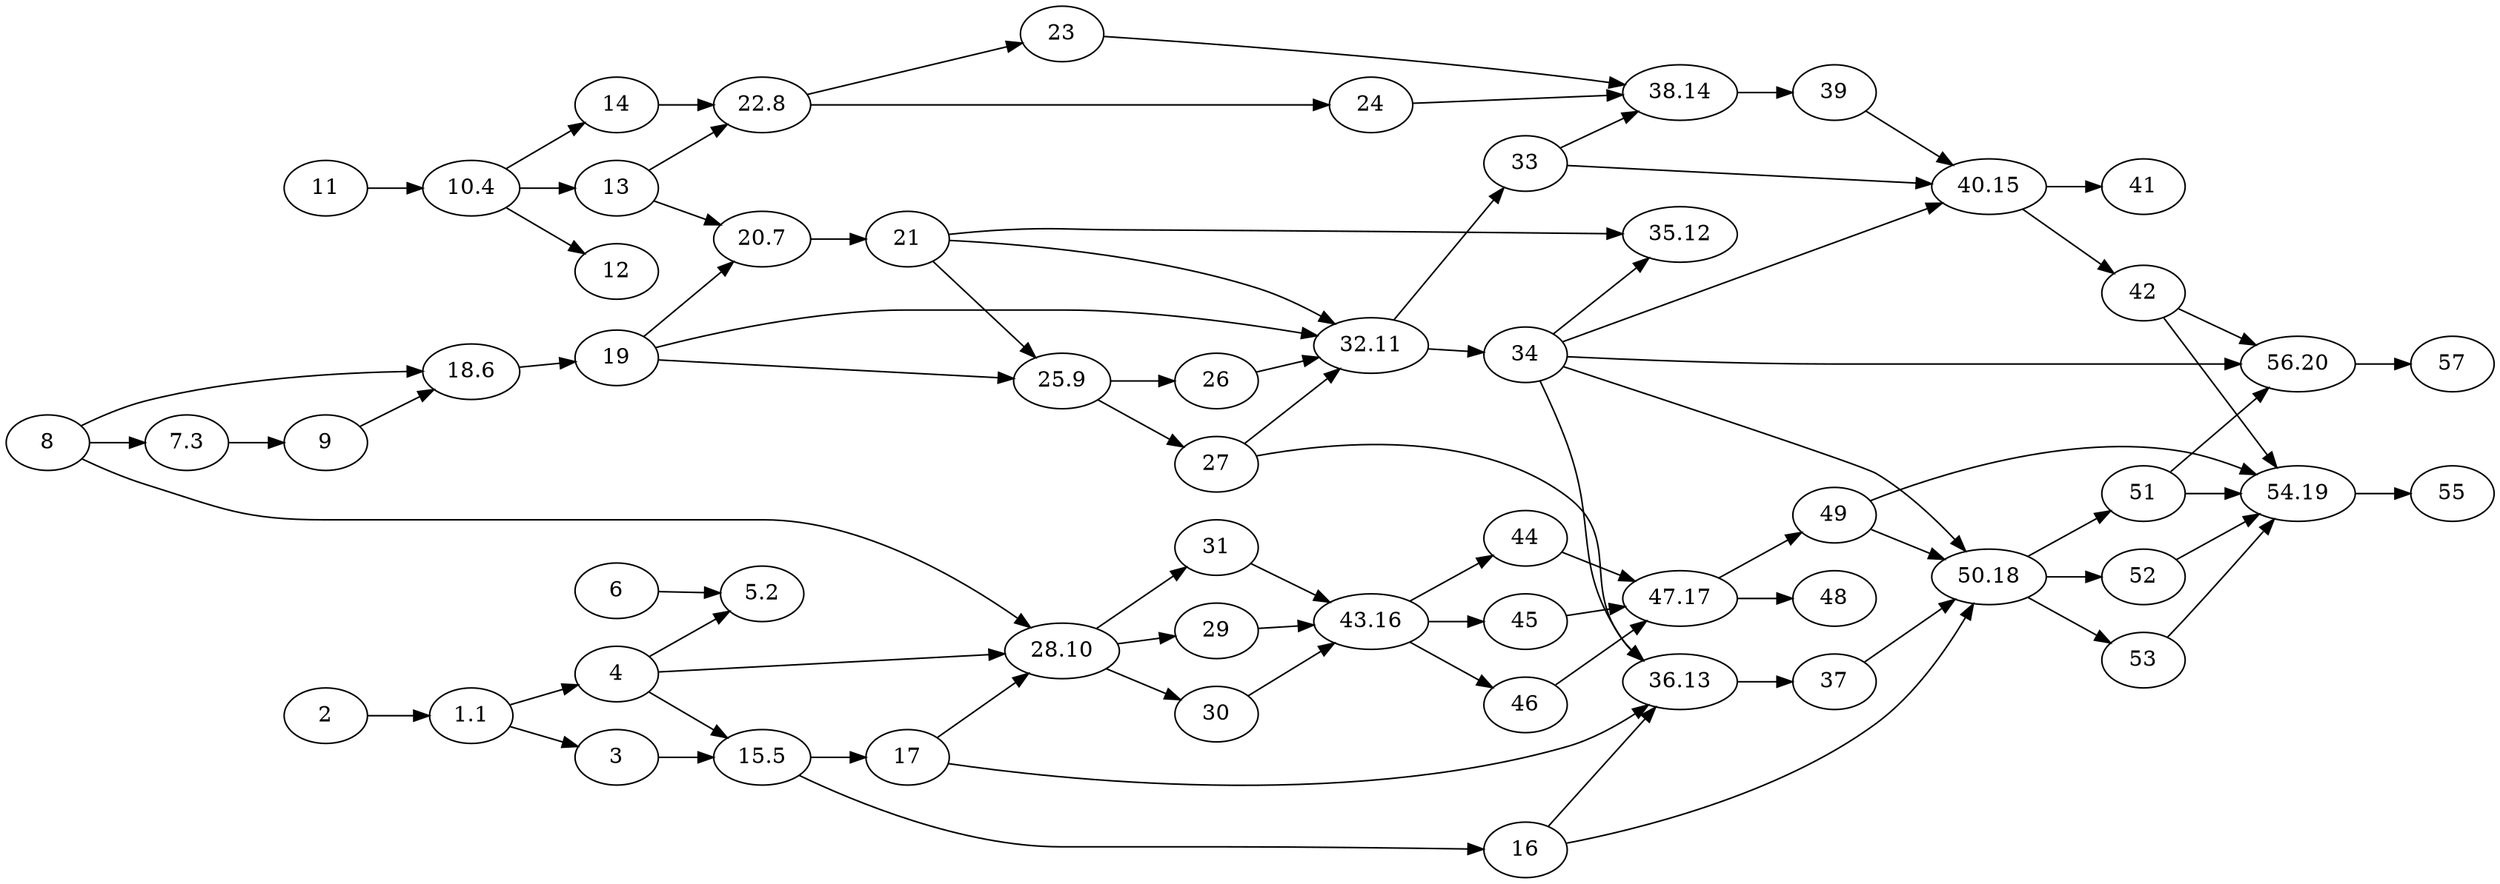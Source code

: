 digraph G {
    size ="40";
    // nodesep=.05;
    rankdir=LR;
    compound=true;
    forcelabels=true;
    2;
    "1.1";
    3;
    4;
    6;
    "5.2";
    8;
    "7.3";
    9;
    11;
    "10.4";
    12;
    13;
    14;
    "15.5";
    16;
    17;
    "18.6";
    19;
    "20.7";
    21;
    "22.8";
    23;
    24;
    "25.9";
    26;
    27;
    "28.10";
    29;
    30;
    31;
    "32.11";
    33;
    34;
    "35.12";
    "36.13";
    37;
    "38.14";
    39;
    "40.15";
    41;
    42;
    "43.16";
    44;
    45;
    46;
    "47.17";
    48;
    49;
    "50.18";
    51;
    52;
    53;
    "54.19";
    55;
    "56.20";
    57;
    2 -> "1.1";
    "1.1" -> 3;
    "1.1" -> 4;
    3 -> "15.5";
    4 -> "5.2";
    4 -> "15.5";
    4 -> "28.10";
    6 -> "5.2";
    8 -> "7.3";
    8 -> "18.6";
    8 -> "28.10";
    "7.3" -> 9;
    9 -> "18.6";
    11 -> "10.4";
    "10.4" -> 12;
    "10.4" -> 13;
    "10.4" -> 14;
    13 -> "20.7";
    13 -> "22.8";
    14 -> "22.8";
    "15.5" -> 16;
    "15.5" -> 17;
    16 -> "36.13";
    16 -> "50.18";
    17 -> "28.10";
    17 -> "36.13";
    "18.6" -> 19;
    19 -> "20.7";
    19 -> "25.9";
    19 -> "32.11";
    "20.7" -> 21;
    21 -> "25.9";
    21 -> "32.11";
    21 -> "35.12";
    "22.8" -> 23;
    "22.8" -> 24;
    23 -> "38.14";
    24 -> "38.14";
    "25.9" -> 26;
    "25.9" -> 27;
    26 -> "32.11";
    27 -> "32.11";
    27 -> "36.13";
    "28.10" -> 29;
    "28.10" -> 30;
    "28.10" -> 31;
    29 -> "43.16";
    30 -> "43.16";
    31 -> "43.16";
    "32.11" -> 33;
    "32.11" -> 34;
    33 -> "38.14";
    33 -> "40.15";
    34 -> "35.12";
    34 -> "36.13";
    34 -> "40.15";
    34 -> "50.18";
    34 -> "56.20";
    "36.13" -> 37;
    37 -> "50.18";
    "38.14" -> 39;
    39 -> "40.15";
    "40.15" -> 41;
    "40.15" -> 42;
    42 -> "54.19";
    42 -> "56.20";
    "43.16" -> 44;
    "43.16" -> 45;
    "43.16" -> 46;
    44 -> "47.17";
    45 -> "47.17";
    46 -> "47.17";
    "47.17" -> 48;
    "47.17" -> 49;
    49 -> "50.18";
    49 -> "54.19";
    "50.18" -> 51;
    "50.18" -> 52;
    "50.18" -> 53;
    51 -> "54.19";
    51 -> "56.20";
    52 -> "54.19";
    53 -> "54.19";
    "54.19" -> 55;
    "56.20" -> 57;
}

